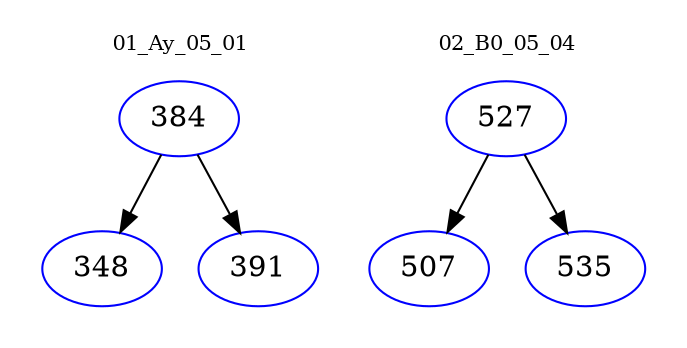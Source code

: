 digraph{
subgraph cluster_0 {
color = white
label = "01_Ay_05_01";
fontsize=10;
T0_384 [label="384", color="blue"]
T0_384 -> T0_348 [color="black"]
T0_348 [label="348", color="blue"]
T0_384 -> T0_391 [color="black"]
T0_391 [label="391", color="blue"]
}
subgraph cluster_1 {
color = white
label = "02_B0_05_04";
fontsize=10;
T1_527 [label="527", color="blue"]
T1_527 -> T1_507 [color="black"]
T1_507 [label="507", color="blue"]
T1_527 -> T1_535 [color="black"]
T1_535 [label="535", color="blue"]
}
}
